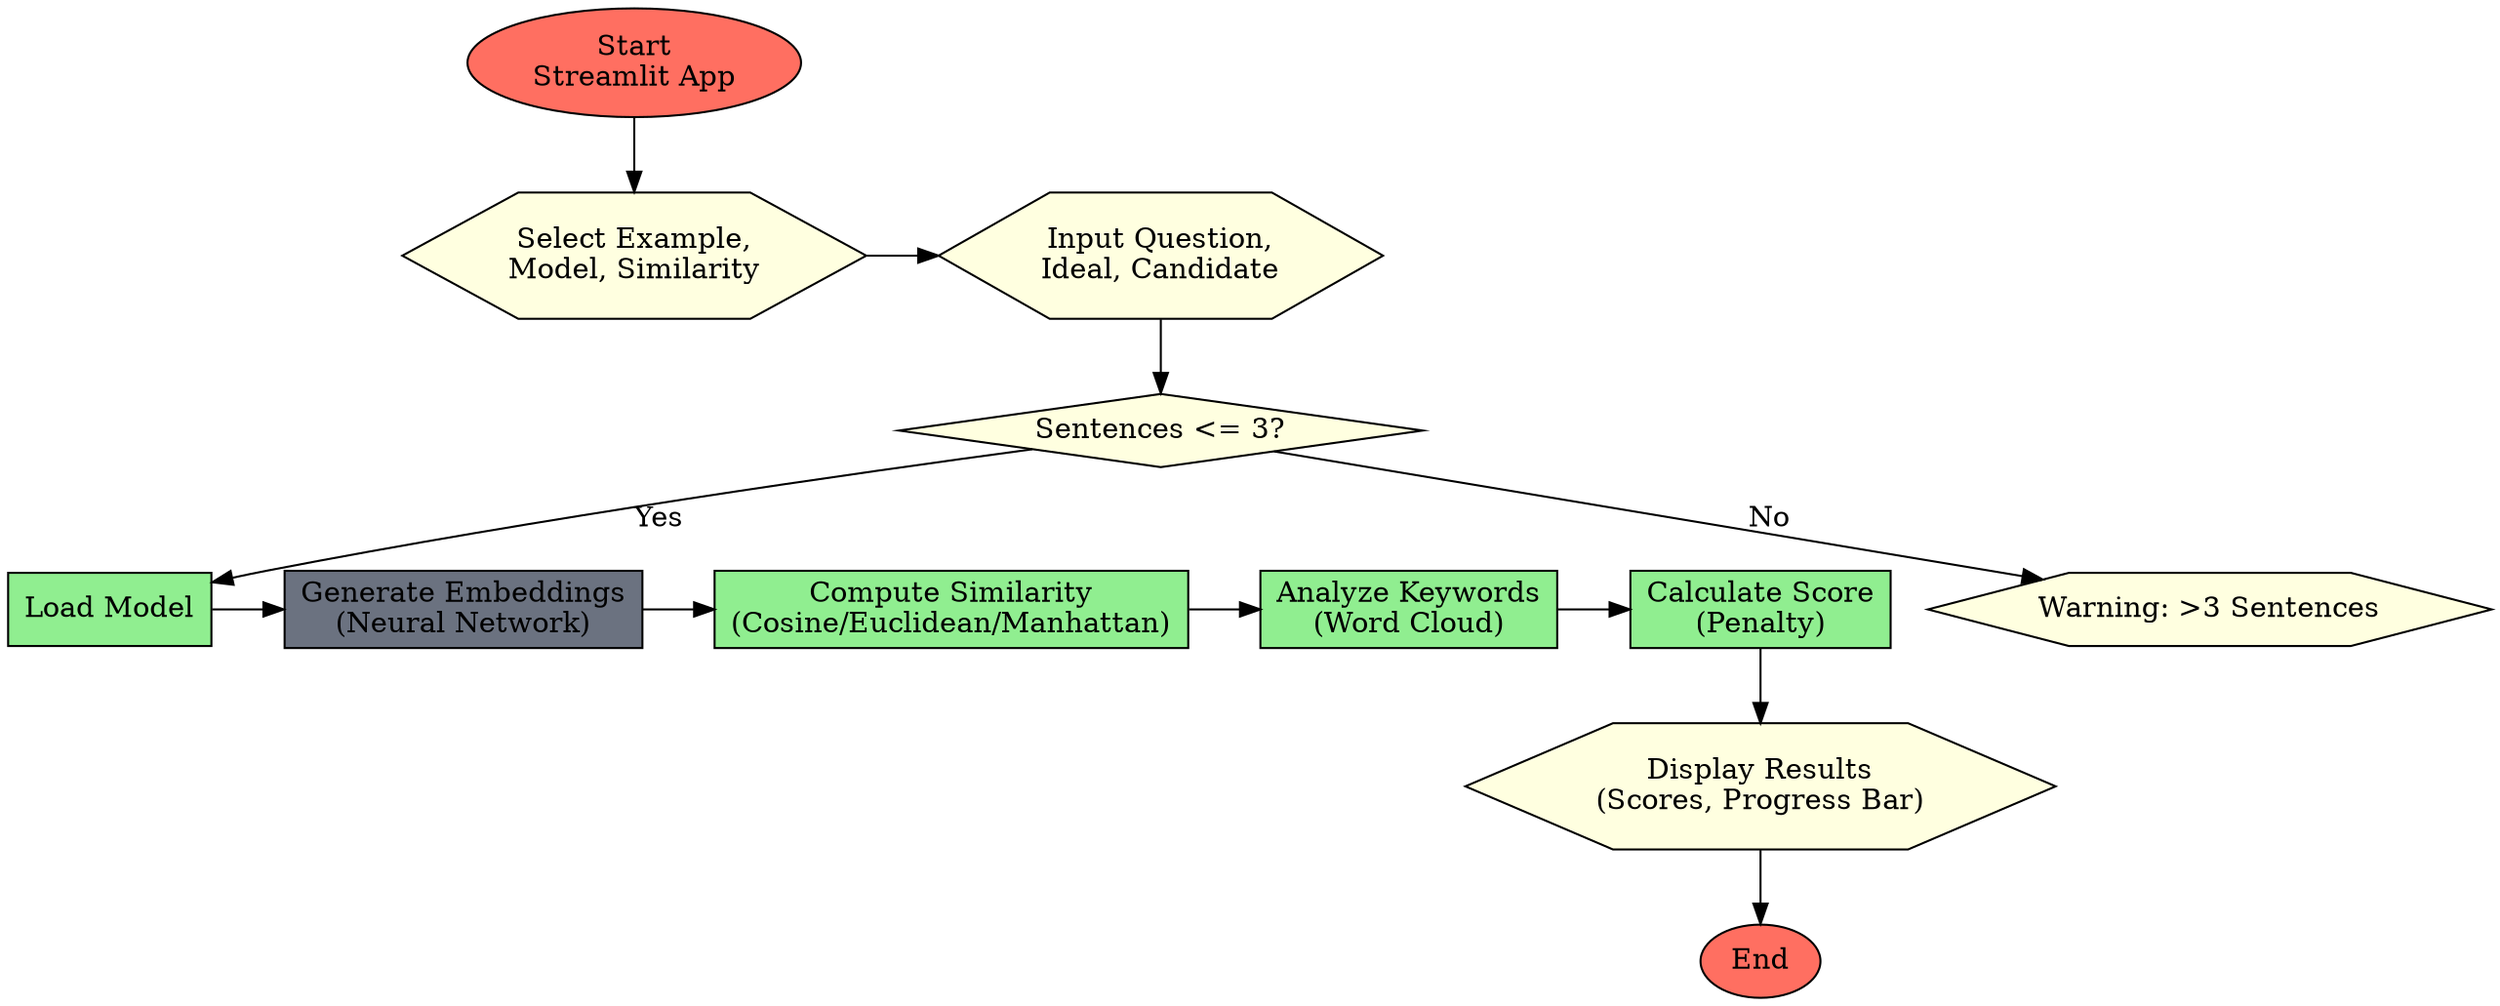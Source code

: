 digraph G {
  rankdir=TB;
  node [shape=oval, style=filled, fillcolor=lightblue];
  start [label="Start\nStreamlit App", fillcolor="#ff6f61"];
  node [shape=hexagon, fillcolor=lightyellow];
  input1 [label="Select Example,\nModel, Similarity"];
  input2 [label="Input Question,\nIdeal, Candidate"];
  node [shape=diamond];
  validate [label="Sentences <= 3?"];
  node [shape=rectangle, fillcolor=lightgreen];
  model [label="Load Model"];
  embed [label="Generate Embeddings\n(Neural Network)", fillcolor="#6b7280"];
  sim [label="Compute Similarity\n(Cosine/Euclidean/Manhattan)"];
  keywords [label="Analyze Keywords\n(Word Cloud)"];
  score [label="Calculate Score\n(Penalty)"];
  node [shape=hexagon, fillcolor=lightyellow];
  output [label="Display Results\n(Scores, Progress Bar)"];
  warning [label="Warning: >3 Sentences"];
  node [shape=oval, fillcolor=lightblue];
  end [label="End", fillcolor="#ff6f61"];
  start -> input1 -> input2 -> validate;
  validate -> model [label="Yes"];
  validate -> warning [label="No"];
  model -> embed -> sim -> keywords -> score -> output -> end;
  {rank=same; input1; input2}
  {rank=same; model; embed; sim; keywords; score}
  edge [color="#4b5e40", style=filled];
}